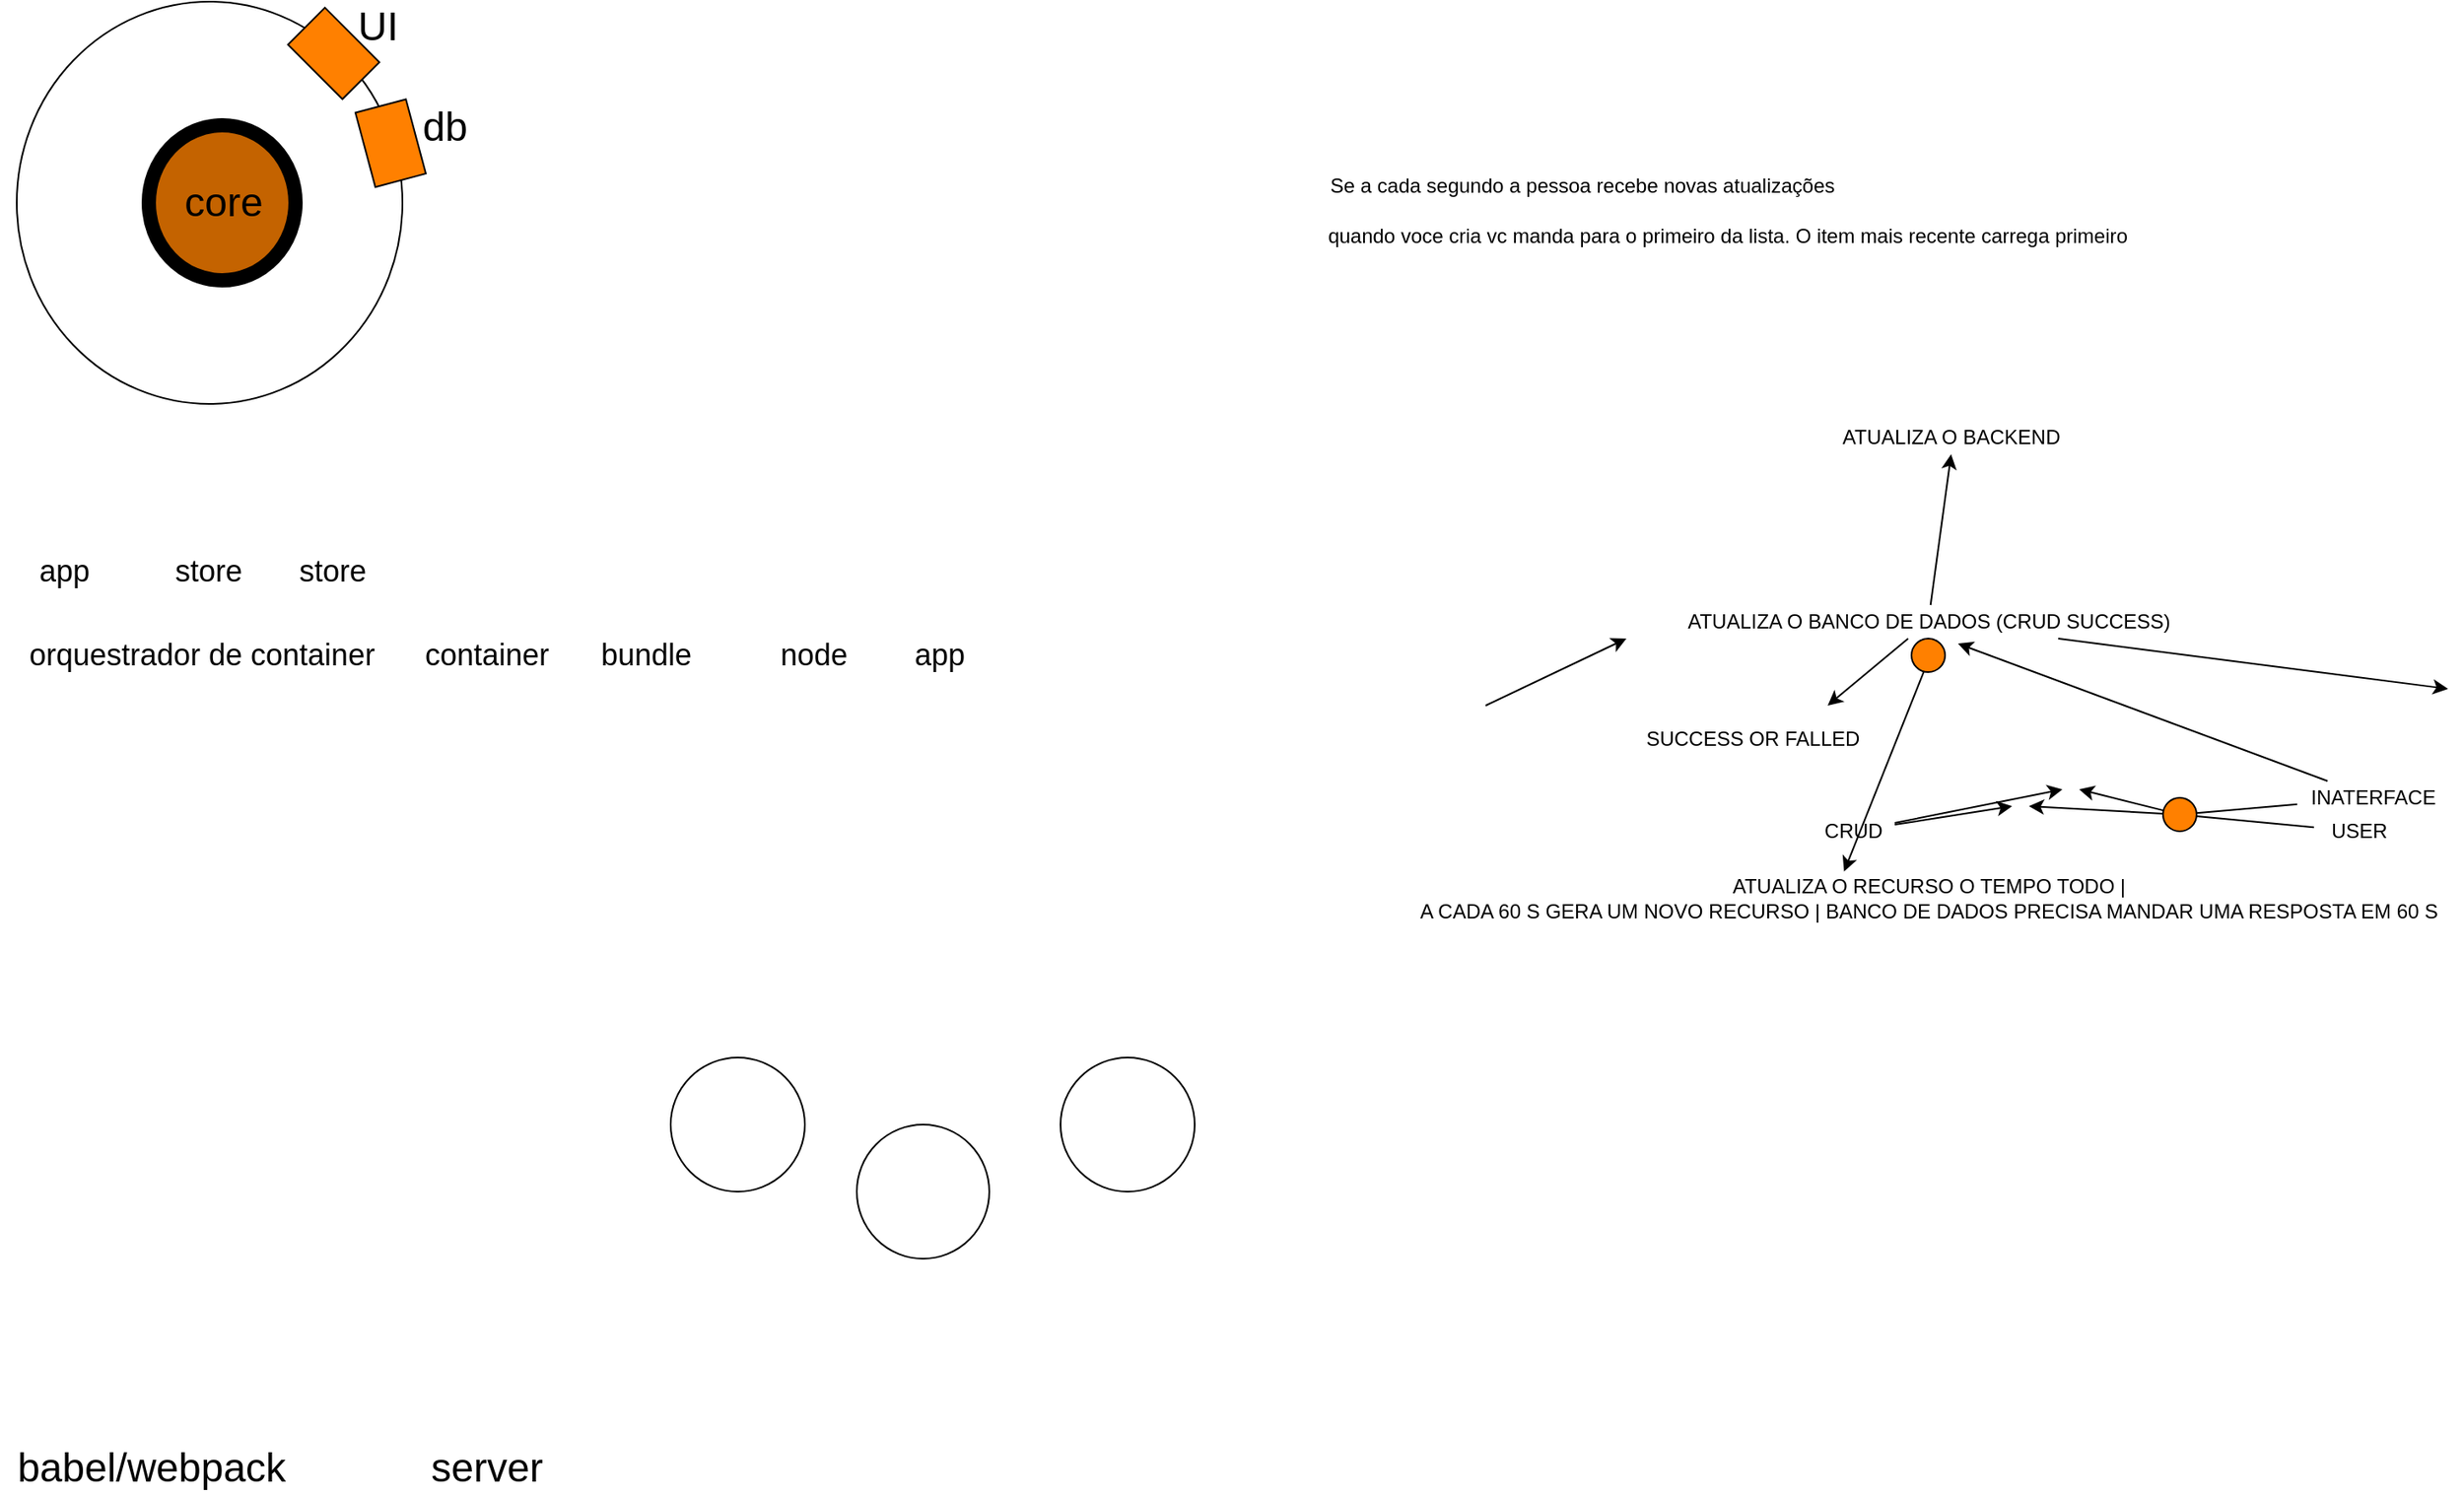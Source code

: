 <mxfile>
    <diagram id="arYlJl7g9aJztNDFKi4R" name="Página-1">
        <mxGraphModel dx="1119" dy="159" grid="1" gridSize="10" guides="1" tooltips="1" connect="1" arrows="1" fold="1" page="1" pageScale="1" pageWidth="827" pageHeight="1169" math="0" shadow="0">
            <root>
                <mxCell id="0"/>
                <mxCell id="1" parent="0"/>
                <mxCell id="22" style="edgeStyle=none;html=1;startArrow=none;" parent="1" source="36" edge="1">
                    <mxGeometry relative="1" as="geometry">
                        <mxPoint x="420" y="580" as="targetPoint"/>
                    </mxGeometry>
                </mxCell>
                <mxCell id="13" value="&amp;nbsp;USER" style="text;html=1;resizable=0;autosize=1;align=center;verticalAlign=middle;points=[];fillColor=none;strokeColor=none;rounded=0;" parent="1" vertex="1">
                    <mxGeometry x="590" y="585" width="50" height="20" as="geometry"/>
                </mxCell>
                <mxCell id="32" style="edgeStyle=none;html=1;entryX=0.559;entryY=1.15;entryDx=0;entryDy=0;entryPerimeter=0;" parent="1" source="14" target="16" edge="1">
                    <mxGeometry relative="1" as="geometry"/>
                </mxCell>
                <mxCell id="42" style="edgeStyle=none;html=1;startArrow=none;" parent="1" source="36" edge="1">
                    <mxGeometry relative="1" as="geometry">
                        <mxPoint x="450" y="570" as="targetPoint"/>
                    </mxGeometry>
                </mxCell>
                <mxCell id="14" value="INATERFACE" style="text;html=1;resizable=0;autosize=1;align=center;verticalAlign=middle;points=[];fillColor=none;strokeColor=none;rounded=0;" parent="1" vertex="1">
                    <mxGeometry x="580" y="565" width="90" height="20" as="geometry"/>
                </mxCell>
                <mxCell id="21" style="edgeStyle=none;html=1;" parent="1" source="15" edge="1">
                    <mxGeometry relative="1" as="geometry">
                        <mxPoint x="410" y="580" as="targetPoint"/>
                    </mxGeometry>
                </mxCell>
                <mxCell id="43" style="edgeStyle=none;html=1;" parent="1" source="15" edge="1">
                    <mxGeometry relative="1" as="geometry">
                        <mxPoint x="440" y="570" as="targetPoint"/>
                    </mxGeometry>
                </mxCell>
                <mxCell id="15" value="CRUD" style="text;html=1;resizable=0;autosize=1;align=center;verticalAlign=middle;points=[];fillColor=none;strokeColor=none;rounded=0;" parent="1" vertex="1">
                    <mxGeometry x="290" y="585" width="50" height="20" as="geometry"/>
                </mxCell>
                <mxCell id="19" style="edgeStyle=none;html=1;" parent="1" source="16" target="17" edge="1">
                    <mxGeometry relative="1" as="geometry"/>
                </mxCell>
                <mxCell id="27" style="edgeStyle=none;html=1;" parent="1" source="16" edge="1">
                    <mxGeometry relative="1" as="geometry">
                        <mxPoint x="670" y="510" as="targetPoint"/>
                    </mxGeometry>
                </mxCell>
                <mxCell id="28" style="edgeStyle=none;html=1;" parent="1" source="16" edge="1">
                    <mxGeometry relative="1" as="geometry">
                        <mxPoint x="300" y="520" as="targetPoint"/>
                    </mxGeometry>
                </mxCell>
                <mxCell id="30" style="edgeStyle=none;html=1;entryX=0.419;entryY=-0.033;entryDx=0;entryDy=0;entryPerimeter=0;exitX=0.516;exitY=1.05;exitDx=0;exitDy=0;exitPerimeter=0;" parent="1" source="16" target="31" edge="1">
                    <mxGeometry relative="1" as="geometry">
                        <mxPoint x="400" y="540" as="targetPoint"/>
                    </mxGeometry>
                </mxCell>
                <mxCell id="16" value="ATUALIZA O BANCO DE DADOS (CRUD SUCCESS)" style="text;html=1;resizable=0;autosize=1;align=center;verticalAlign=middle;points=[];fillColor=none;strokeColor=none;rounded=0;" parent="1" vertex="1">
                    <mxGeometry x="210" y="460" width="300" height="20" as="geometry"/>
                </mxCell>
                <mxCell id="17" value="ATUALIZA O BACKEND&amp;nbsp;" style="text;html=1;resizable=0;autosize=1;align=center;verticalAlign=middle;points=[];fillColor=none;strokeColor=none;rounded=0;" parent="1" vertex="1">
                    <mxGeometry x="300" y="350" width="150" height="20" as="geometry"/>
                </mxCell>
                <mxCell id="23" value="Se a cada segundo a pessoa recebe novas atualizações&amp;nbsp;" style="text;html=1;resizable=0;autosize=1;align=center;verticalAlign=middle;points=[];fillColor=none;strokeColor=none;rounded=0;" parent="1" vertex="1">
                    <mxGeometry x="-5" y="200" width="320" height="20" as="geometry"/>
                </mxCell>
                <mxCell id="24" value="quando voce cria vc manda para o primeiro da lista. O item mais recente carrega primeiro" style="text;html=1;resizable=0;autosize=1;align=center;verticalAlign=middle;points=[];fillColor=none;strokeColor=none;rounded=0;" parent="1" vertex="1">
                    <mxGeometry x="-5" y="230" width="490" height="20" as="geometry"/>
                </mxCell>
                <mxCell id="26" style="edgeStyle=none;html=1;" parent="1" edge="1">
                    <mxGeometry relative="1" as="geometry">
                        <mxPoint x="180" y="480" as="targetPoint"/>
                        <mxPoint x="96" y="520" as="sourcePoint"/>
                    </mxGeometry>
                </mxCell>
                <mxCell id="29" value="SUCCESS OR FALLED" style="text;html=1;resizable=0;autosize=1;align=center;verticalAlign=middle;points=[];fillColor=none;strokeColor=none;rounded=0;" parent="1" vertex="1">
                    <mxGeometry x="185" y="530" width="140" height="20" as="geometry"/>
                </mxCell>
                <mxCell id="31" value="ATUALIZA O RECURSO O TEMPO TODO |&lt;br&gt;A CADA 60 S GERA UM NOVO RECURSO | BANCO DE DADOS PRECISA MANDAR UMA RESPOSTA EM 60 S" style="text;html=1;resizable=0;autosize=1;align=center;verticalAlign=middle;points=[];fillColor=none;strokeColor=none;rounded=0;" parent="1" vertex="1">
                    <mxGeometry x="50" y="620" width="620" height="30" as="geometry"/>
                </mxCell>
                <mxCell id="37" value="" style="edgeStyle=none;html=1;endArrow=none;" parent="1" source="13" target="36" edge="1">
                    <mxGeometry relative="1" as="geometry">
                        <mxPoint x="260" y="574" as="targetPoint"/>
                        <mxPoint x="160" y="574.556" as="sourcePoint"/>
                    </mxGeometry>
                </mxCell>
                <mxCell id="38" value="" style="ellipse;whiteSpace=wrap;html=1;fillColor=#FF8000;" parent="1" vertex="1">
                    <mxGeometry x="350" y="480" width="20" height="20" as="geometry"/>
                </mxCell>
                <mxCell id="36" value="" style="ellipse;whiteSpace=wrap;html=1;fillColor=#FF8000;" parent="1" vertex="1">
                    <mxGeometry x="500" y="575" width="20" height="20" as="geometry"/>
                </mxCell>
                <mxCell id="46" value="" style="edgeStyle=none;html=1;endArrow=none;" parent="1" source="14" target="36" edge="1">
                    <mxGeometry relative="1" as="geometry">
                        <mxPoint x="450" y="570" as="targetPoint"/>
                        <mxPoint x="580" y="573.714" as="sourcePoint"/>
                    </mxGeometry>
                </mxCell>
                <mxCell id="47" value="" style="ellipse;whiteSpace=wrap;html=1;" parent="1" vertex="1">
                    <mxGeometry x="-780" y="100" width="230" height="240" as="geometry"/>
                </mxCell>
                <mxCell id="48" value="" style="ellipse;whiteSpace=wrap;html=1;fillColor=#000000;" parent="1" vertex="1">
                    <mxGeometry x="-705" y="170" width="95" height="100" as="geometry"/>
                </mxCell>
                <mxCell id="49" value="" style="whiteSpace=wrap;html=1;fillColor=#FF8000;rotation=45;" parent="1" vertex="1">
                    <mxGeometry x="-613.96" y="115.27" width="45.93" height="31.16" as="geometry"/>
                </mxCell>
                <mxCell id="50" value="&lt;span style=&quot;font-size: 24px&quot;&gt;&amp;nbsp;&lt;/span&gt;" style="text;html=1;resizable=0;autosize=1;align=center;verticalAlign=middle;points=[];fillColor=none;strokeColor=none;rounded=0;" parent="1" vertex="1">
                    <mxGeometry x="-177.5" y="290" width="20" height="20" as="geometry"/>
                </mxCell>
                <mxCell id="51" value="UI" style="text;html=1;resizable=0;autosize=1;align=center;verticalAlign=middle;points=[];fillColor=none;strokeColor=none;rounded=0;fontSize=24;" parent="1" vertex="1">
                    <mxGeometry x="-585" y="100" width="40" height="30" as="geometry"/>
                </mxCell>
                <mxCell id="52" value="" style="whiteSpace=wrap;html=1;fillColor=#FF8000;rotation=75;" parent="1" vertex="1">
                    <mxGeometry x="-580" y="168.84" width="45.93" height="31.16" as="geometry"/>
                </mxCell>
                <mxCell id="53" value="db" style="text;html=1;resizable=0;autosize=1;align=center;verticalAlign=middle;points=[];fillColor=none;strokeColor=none;rounded=0;fontSize=24;" parent="1" vertex="1">
                    <mxGeometry x="-545" y="160" width="40" height="30" as="geometry"/>
                </mxCell>
                <mxCell id="54" value="" style="ellipse;whiteSpace=wrap;html=1;fillColor=#C46300;" parent="1" vertex="1">
                    <mxGeometry x="-697.5" y="177.5" width="80" height="85" as="geometry"/>
                </mxCell>
                <mxCell id="55" value="core" style="text;html=1;resizable=0;autosize=1;align=center;verticalAlign=middle;points=[];fillColor=none;strokeColor=none;rounded=0;fontSize=24;" parent="1" vertex="1">
                    <mxGeometry x="-687.5" y="205" width="60" height="30" as="geometry"/>
                </mxCell>
                <mxCell id="65" value="babel/webpack" style="text;html=1;resizable=0;autosize=1;align=center;verticalAlign=middle;points=[];fillColor=none;strokeColor=none;rounded=0;fontSize=24;" parent="1" vertex="1">
                    <mxGeometry x="-790" y="960" width="180" height="30" as="geometry"/>
                </mxCell>
                <mxCell id="66" value="server" style="text;html=1;resizable=0;autosize=1;align=center;verticalAlign=middle;points=[];fillColor=none;strokeColor=none;rounded=0;fontSize=24;" parent="1" vertex="1">
                    <mxGeometry x="-540" y="960" width="80" height="30" as="geometry"/>
                </mxCell>
                <mxCell id="68" value="&lt;font style=&quot;font-size: 18px&quot;&gt;orquestrador de container&lt;/font&gt;" style="text;html=1;resizable=0;autosize=1;align=center;verticalAlign=middle;points=[];fillColor=none;strokeColor=none;rounded=0;" vertex="1" parent="1">
                    <mxGeometry x="-780" y="480" width="220" height="20" as="geometry"/>
                </mxCell>
                <mxCell id="69" value="&lt;font style=&quot;font-size: 18px&quot;&gt;container&lt;/font&gt;" style="text;html=1;resizable=0;autosize=1;align=center;verticalAlign=middle;points=[];fillColor=none;strokeColor=none;rounded=0;" vertex="1" parent="1">
                    <mxGeometry x="-545" y="480" width="90" height="20" as="geometry"/>
                </mxCell>
                <mxCell id="70" value="&lt;font style=&quot;font-size: 18px&quot;&gt;bundle&lt;/font&gt;" style="text;html=1;resizable=0;autosize=1;align=center;verticalAlign=middle;points=[];fillColor=none;strokeColor=none;rounded=0;" vertex="1" parent="1">
                    <mxGeometry x="-440" y="480" width="70" height="20" as="geometry"/>
                </mxCell>
                <mxCell id="71" value="&lt;font style=&quot;font-size: 18px&quot;&gt;node&lt;/font&gt;" style="text;html=1;resizable=0;autosize=1;align=center;verticalAlign=middle;points=[];fillColor=none;strokeColor=none;rounded=0;" vertex="1" parent="1">
                    <mxGeometry x="-335" y="480" width="60" height="20" as="geometry"/>
                </mxCell>
                <mxCell id="72" value="&lt;font style=&quot;font-size: 18px&quot;&gt;app&lt;/font&gt;" style="text;html=1;resizable=0;autosize=1;align=center;verticalAlign=middle;points=[];fillColor=none;strokeColor=none;rounded=0;" vertex="1" parent="1">
                    <mxGeometry x="-255" y="480" width="50" height="20" as="geometry"/>
                </mxCell>
                <mxCell id="73" value="&lt;font style=&quot;font-size: 18px&quot;&gt;app&lt;/font&gt;" style="text;html=1;resizable=0;autosize=1;align=center;verticalAlign=middle;points=[];fillColor=none;strokeColor=none;rounded=0;" vertex="1" parent="1">
                    <mxGeometry x="-777.5" y="430" width="50" height="20" as="geometry"/>
                </mxCell>
                <mxCell id="74" value="&lt;font style=&quot;font-size: 18px&quot;&gt;store&lt;/font&gt;" style="text;html=1;resizable=0;autosize=1;align=center;verticalAlign=middle;points=[];fillColor=none;strokeColor=none;rounded=0;" vertex="1" parent="1">
                    <mxGeometry x="-696.46" y="430" width="60" height="20" as="geometry"/>
                </mxCell>
                <mxCell id="75" value="&lt;font style=&quot;font-size: 18px&quot;&gt;store&lt;/font&gt;" style="text;html=1;resizable=0;autosize=1;align=center;verticalAlign=middle;points=[];fillColor=none;strokeColor=none;rounded=0;" vertex="1" parent="1">
                    <mxGeometry x="-622.5" y="430" width="60" height="20" as="geometry"/>
                </mxCell>
                <mxCell id="78" value="" style="ellipse;whiteSpace=wrap;html=1;fontSize=18;" vertex="1" parent="1">
                    <mxGeometry x="-390" y="730" width="80" height="80" as="geometry"/>
                </mxCell>
                <mxCell id="79" value="" style="ellipse;whiteSpace=wrap;html=1;fontSize=18;" vertex="1" parent="1">
                    <mxGeometry x="-279" y="770" width="79" height="80" as="geometry"/>
                </mxCell>
                <mxCell id="80" value="" style="ellipse;whiteSpace=wrap;html=1;fontSize=18;" vertex="1" parent="1">
                    <mxGeometry x="-157.5" y="730" width="80" height="80" as="geometry"/>
                </mxCell>
            </root>
        </mxGraphModel>
    </diagram>
</mxfile>